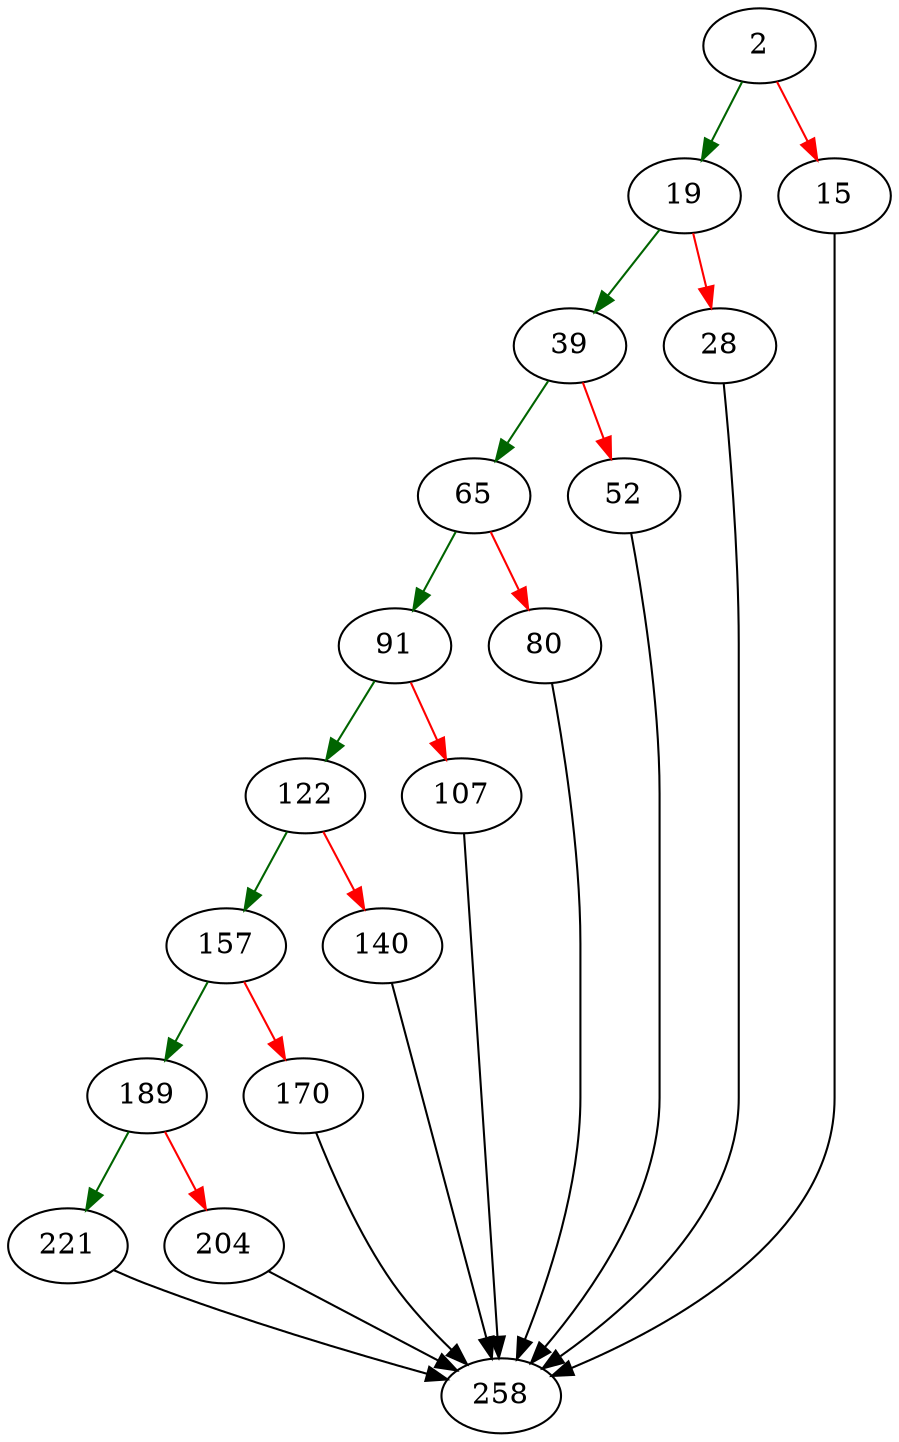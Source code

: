 strict digraph "sqlite3GetVarint" {
	// Node definitions.
	2 [entry=true];
	19;
	15;
	258;
	39;
	28;
	65;
	52;
	91;
	80;
	122;
	107;
	157;
	140;
	189;
	170;
	221;
	204;

	// Edge definitions.
	2 -> 19 [
		color=darkgreen
		cond=true
	];
	2 -> 15 [
		color=red
		cond=false
	];
	19 -> 39 [
		color=darkgreen
		cond=true
	];
	19 -> 28 [
		color=red
		cond=false
	];
	15 -> 258;
	39 -> 65 [
		color=darkgreen
		cond=true
	];
	39 -> 52 [
		color=red
		cond=false
	];
	28 -> 258;
	65 -> 91 [
		color=darkgreen
		cond=true
	];
	65 -> 80 [
		color=red
		cond=false
	];
	52 -> 258;
	91 -> 122 [
		color=darkgreen
		cond=true
	];
	91 -> 107 [
		color=red
		cond=false
	];
	80 -> 258;
	122 -> 157 [
		color=darkgreen
		cond=true
	];
	122 -> 140 [
		color=red
		cond=false
	];
	107 -> 258;
	157 -> 189 [
		color=darkgreen
		cond=true
	];
	157 -> 170 [
		color=red
		cond=false
	];
	140 -> 258;
	189 -> 221 [
		color=darkgreen
		cond=true
	];
	189 -> 204 [
		color=red
		cond=false
	];
	170 -> 258;
	221 -> 258;
	204 -> 258;
}